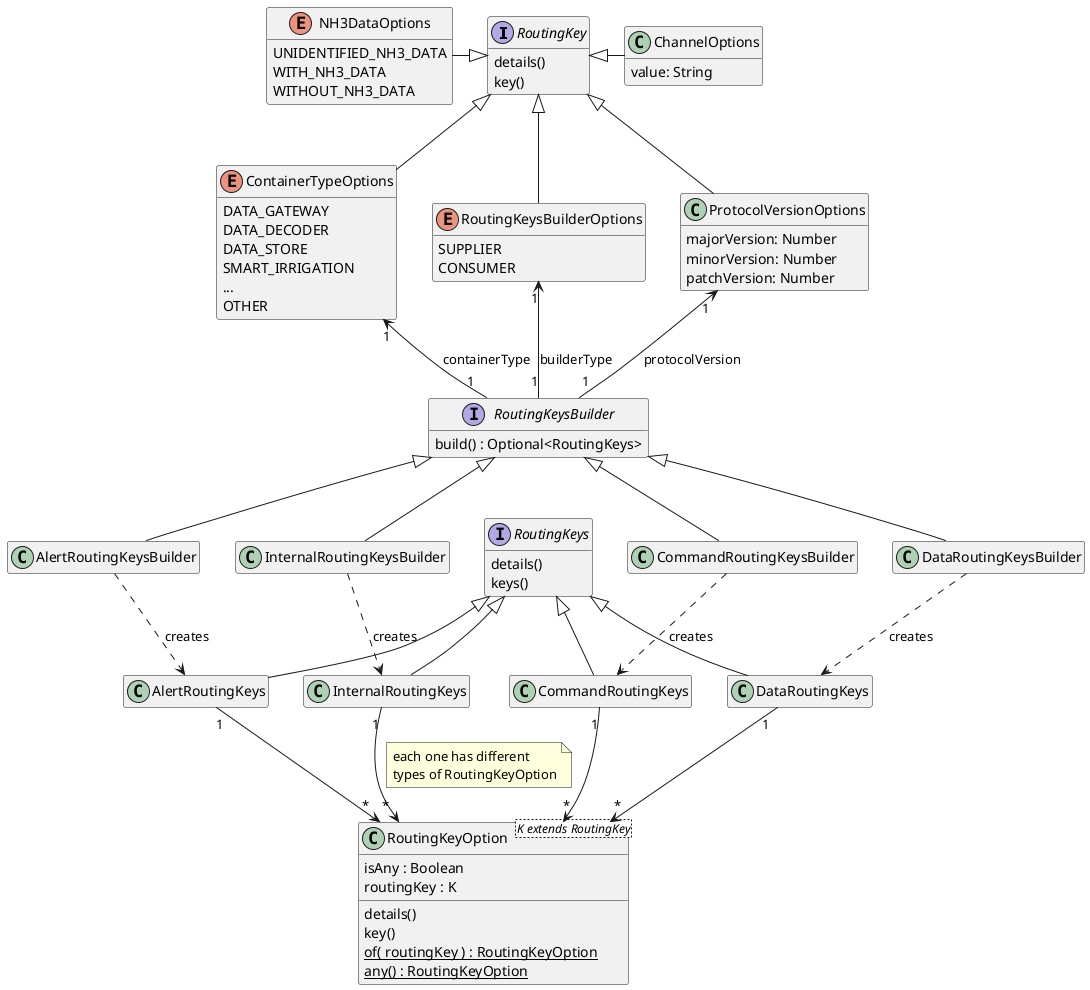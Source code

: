 @startuml routing-model

hide empty members

interface "RoutingKey" as RoutingKey2 {
    details()
    key()
}

interface RoutingKeys {
    details()
    keys()
}

class AlertRoutingKeys {

}

class InternalRoutingKeys {

}

class CommandRoutingKeys {

}

class DataRoutingKeys {

}

class ChannelOptions {
    value: String
}

enum NH3DataOptions {
    UNIDENTIFIED_NH3_DATA
    WITH_NH3_DATA
    WITHOUT_NH3_DATA
}

enum ContainerTypeOptions {
    DATA_GATEWAY
    DATA_DECODER
    DATA_STORE
    SMART_IRRIGATION
    ...
    OTHER
}

enum RoutingKeysBuilderOptions {
    SUPPLIER
    CONSUMER
}

class ProtocolVersionOptions {
    majorVersion: Number
    minorVersion: Number
    patchVersion: Number
}

interface RoutingKeysBuilder {
    build() : Optional<RoutingKeys>
}

class AlertRoutingKeysBuilder {
}

class InternalRoutingKeysBuilder {
}

class CommandRoutingKeysBuilder {
}

class DataRoutingKeysBuilder {
}

class RoutingKeyOption<K extends RoutingKey> {
    isAny : Boolean
    routingKey : K
    details()
    key()
    {static} of( routingKey ) : RoutingKeyOption
    {static} any() : RoutingKeyOption
}

RoutingKeys <|-- AlertRoutingKeys
RoutingKeys <|-- InternalRoutingKeys
RoutingKeys <|-- CommandRoutingKeys
RoutingKeys <|-- DataRoutingKeys

RoutingKeysBuilder <|-- AlertRoutingKeysBuilder
RoutingKeysBuilder <|-- InternalRoutingKeysBuilder
RoutingKeysBuilder <|-- DataRoutingKeysBuilder
RoutingKeysBuilder <|-- CommandRoutingKeysBuilder

AlertRoutingKeys "1" --> "*" RoutingKeyOption

InternalRoutingKeys "1" --> "*" RoutingKeyOption
note on link: each one has different\ntypes of RoutingKeyOption

CommandRoutingKeys "1" --> "*" RoutingKeyOption
DataRoutingKeys "1" --> "*" RoutingKeyOption

DataRoutingKeysBuilder ..> DataRoutingKeys: creates
AlertRoutingKeysBuilder ..> AlertRoutingKeys: creates
InternalRoutingKeysBuilder ..> InternalRoutingKeys: creates
CommandRoutingKeysBuilder ..> CommandRoutingKeys: creates

ProtocolVersionOptions "1" <-- "1" RoutingKeysBuilder: protocolVersion
ContainerTypeOptions "1" <-- "1" RoutingKeysBuilder: containerType
RoutingKeysBuilderOptions "1" <-- "1" RoutingKeysBuilder: builderType

RoutingKey2 <|-- RoutingKeysBuilderOptions
RoutingKey2 <|-- ContainerTypeOptions
RoutingKey2 <|-- ProtocolVersionOptions
RoutingKey2 <|- ChannelOptions
NH3DataOptions -|> RoutingKey2

RoutingKeysBuilder -[hidden] RoutingKeys

@enduml
